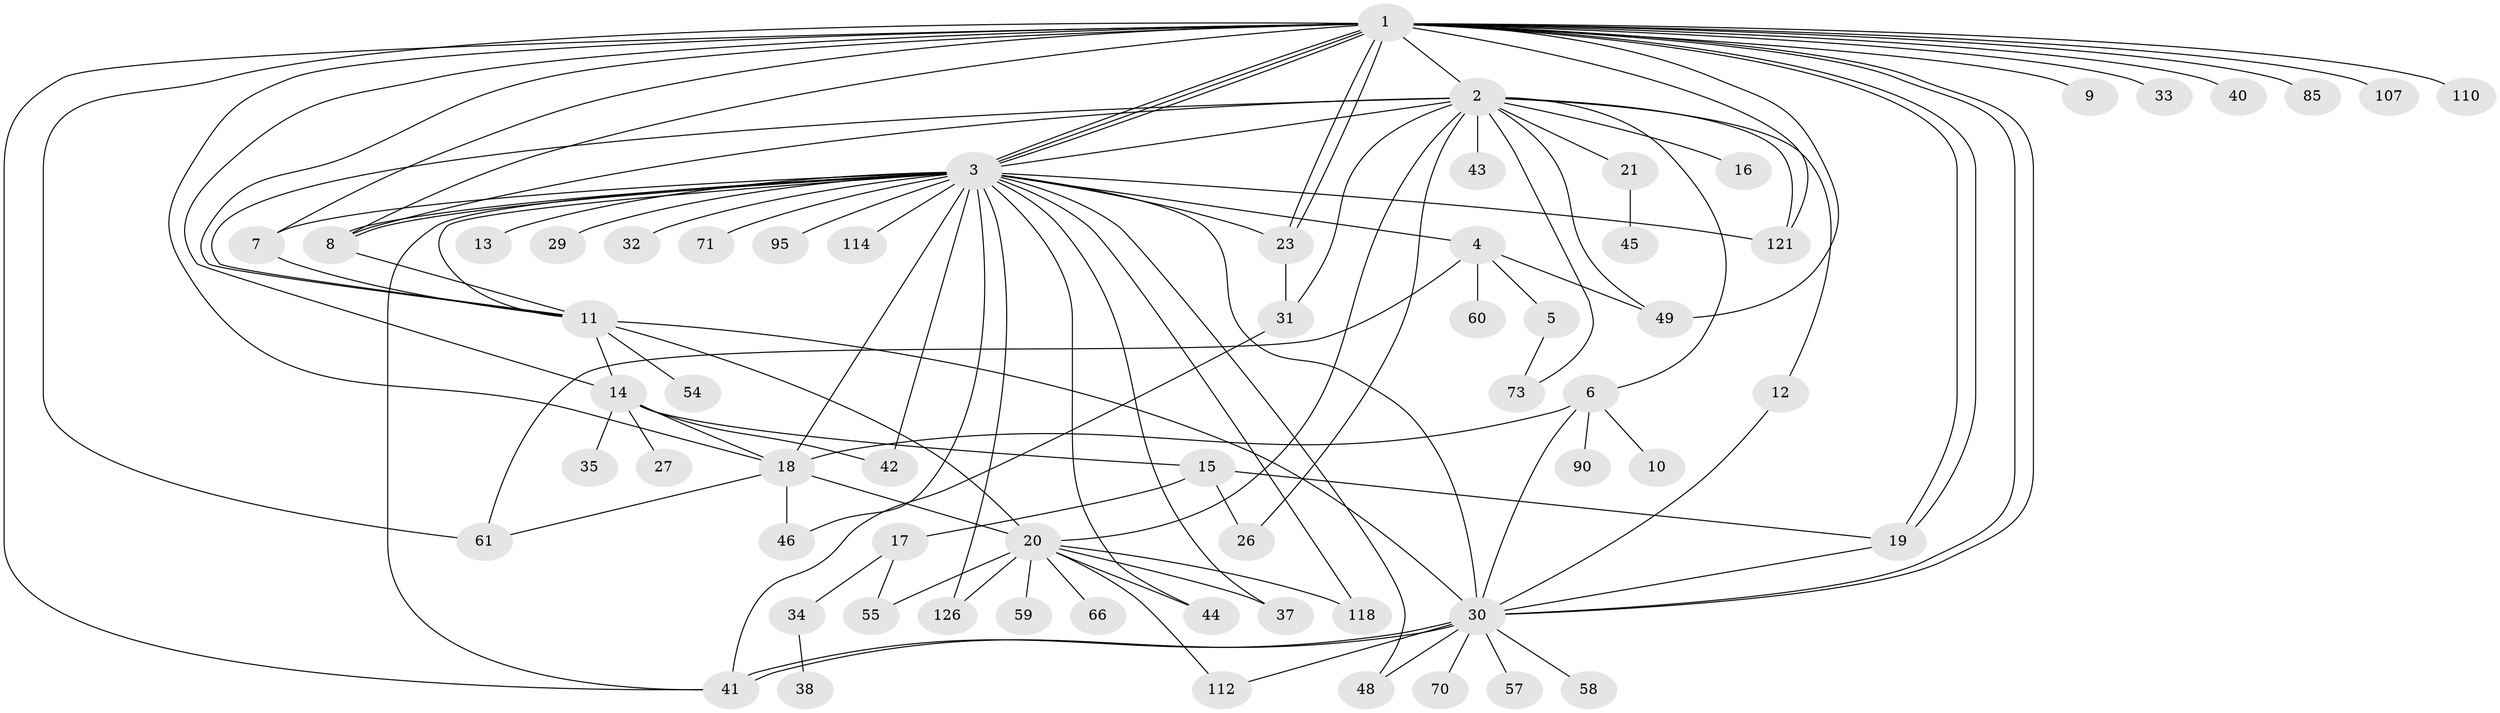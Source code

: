 // original degree distribution, {27: 0.007936507936507936, 15: 0.007936507936507936, 32: 0.007936507936507936, 5: 0.03968253968253968, 2: 0.25396825396825395, 6: 0.031746031746031744, 3: 0.1111111111111111, 1: 0.4523809523809524, 7: 0.031746031746031744, 4: 0.023809523809523808, 14: 0.007936507936507936, 12: 0.007936507936507936, 10: 0.007936507936507936, 8: 0.007936507936507936}
// Generated by graph-tools (version 1.1) at 2025/18/03/04/25 18:18:23]
// undirected, 63 vertices, 111 edges
graph export_dot {
graph [start="1"]
  node [color=gray90,style=filled];
  1;
  2;
  3;
  4;
  5;
  6;
  7;
  8 [super="+83+72"];
  9;
  10;
  11 [super="+22+92+51+36"];
  12 [super="+96"];
  13 [super="+117+100"];
  14;
  15;
  16 [super="+124"];
  17 [super="+79+25+68"];
  18 [super="+87+89+50"];
  19 [super="+78+80+62+24"];
  20 [super="+56+28+82"];
  21;
  23 [super="+63"];
  26 [super="+53"];
  27;
  29;
  30 [super="+84+88+39"];
  31 [super="+94"];
  32 [super="+64"];
  33;
  34;
  35;
  37;
  38;
  40;
  41;
  42 [super="+119"];
  43;
  44;
  45;
  46 [super="+122+76"];
  48 [super="+123"];
  49 [super="+99"];
  54;
  55;
  57 [super="+111"];
  58;
  59;
  60;
  61 [super="+65"];
  66 [super="+106"];
  70;
  71;
  73;
  85;
  90;
  95;
  107;
  110;
  112 [super="+116"];
  114;
  118;
  121;
  126;
  1 -- 2;
  1 -- 3;
  1 -- 3;
  1 -- 3;
  1 -- 7;
  1 -- 9;
  1 -- 11;
  1 -- 14;
  1 -- 18;
  1 -- 19;
  1 -- 19;
  1 -- 23;
  1 -- 23;
  1 -- 30;
  1 -- 30;
  1 -- 33;
  1 -- 40;
  1 -- 41;
  1 -- 49;
  1 -- 85;
  1 -- 107;
  1 -- 110;
  1 -- 121;
  1 -- 8;
  1 -- 61 [weight=2];
  2 -- 3;
  2 -- 6;
  2 -- 8;
  2 -- 11;
  2 -- 12;
  2 -- 16;
  2 -- 20;
  2 -- 21;
  2 -- 26;
  2 -- 43;
  2 -- 73;
  2 -- 121;
  2 -- 49;
  2 -- 31;
  3 -- 4;
  3 -- 7;
  3 -- 8;
  3 -- 8;
  3 -- 13;
  3 -- 18;
  3 -- 23;
  3 -- 29;
  3 -- 32 [weight=3];
  3 -- 37;
  3 -- 41;
  3 -- 42;
  3 -- 44;
  3 -- 46;
  3 -- 71;
  3 -- 95;
  3 -- 114;
  3 -- 118;
  3 -- 121;
  3 -- 126;
  3 -- 11 [weight=2];
  3 -- 48;
  3 -- 30 [weight=3];
  4 -- 5;
  4 -- 60;
  4 -- 49;
  4 -- 61;
  5 -- 73;
  6 -- 10;
  6 -- 30 [weight=2];
  6 -- 90;
  6 -- 18;
  7 -- 11;
  8 -- 11;
  11 -- 20 [weight=2];
  11 -- 54;
  11 -- 14;
  11 -- 30 [weight=2];
  12 -- 30;
  14 -- 15;
  14 -- 18;
  14 -- 27;
  14 -- 35;
  14 -- 42;
  15 -- 17;
  15 -- 19;
  15 -- 26;
  17 -- 34;
  17 -- 55;
  18 -- 46;
  18 -- 20;
  18 -- 61;
  19 -- 30;
  20 -- 44;
  20 -- 55;
  20 -- 59;
  20 -- 66;
  20 -- 112;
  20 -- 118;
  20 -- 126;
  20 -- 37;
  21 -- 45;
  23 -- 31;
  30 -- 41;
  30 -- 41;
  30 -- 58;
  30 -- 112;
  30 -- 48;
  30 -- 70;
  30 -- 57 [weight=2];
  31 -- 41;
  34 -- 38;
}
